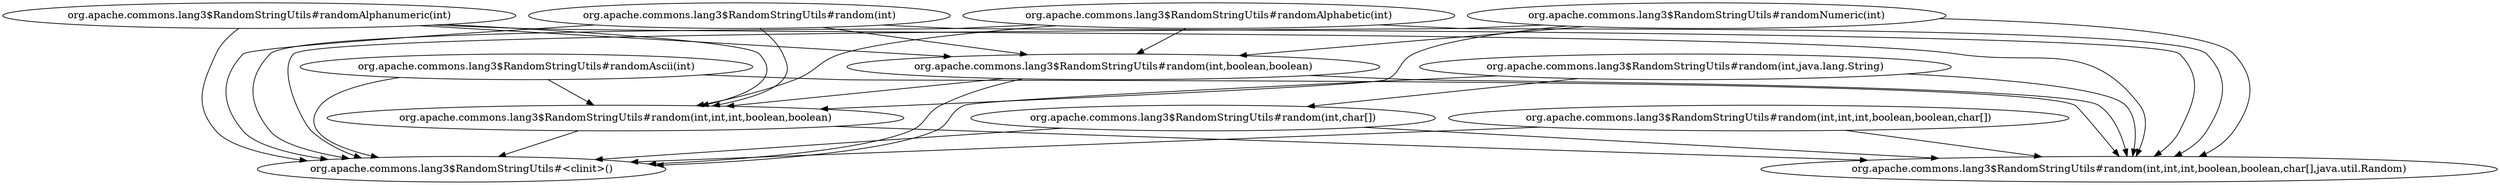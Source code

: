 digraph G {
  "org.apache.commons.lang3$RandomStringUtils#randomAlphabetic(int)" -> "org.apache.commons.lang3$RandomStringUtils#<clinit>()";
  "org.apache.commons.lang3$RandomStringUtils#randomAlphabetic(int)" -> "org.apache.commons.lang3$RandomStringUtils#random(int,int,int,boolean,boolean)";
  "org.apache.commons.lang3$RandomStringUtils#randomAlphabetic(int)" -> "org.apache.commons.lang3$RandomStringUtils#random(int,boolean,boolean)";
  "org.apache.commons.lang3$RandomStringUtils#randomAlphabetic(int)" -> "org.apache.commons.lang3$RandomStringUtils#random(int,int,int,boolean,boolean,char[],java.util.Random)";
  "org.apache.commons.lang3$RandomStringUtils#random(int,int,int,boolean,boolean)" -> "org.apache.commons.lang3$RandomStringUtils#<clinit>()";
  "org.apache.commons.lang3$RandomStringUtils#random(int,int,int,boolean,boolean)" -> "org.apache.commons.lang3$RandomStringUtils#random(int,int,int,boolean,boolean,char[],java.util.Random)";
  "org.apache.commons.lang3$RandomStringUtils#random(int,boolean,boolean)" -> "org.apache.commons.lang3$RandomStringUtils#<clinit>()";
  "org.apache.commons.lang3$RandomStringUtils#random(int,boolean,boolean)" -> "org.apache.commons.lang3$RandomStringUtils#random(int,int,int,boolean,boolean)";
  "org.apache.commons.lang3$RandomStringUtils#random(int,boolean,boolean)" -> "org.apache.commons.lang3$RandomStringUtils#random(int,int,int,boolean,boolean,char[],java.util.Random)";
  "org.apache.commons.lang3$RandomStringUtils#random(int,char[])" -> "org.apache.commons.lang3$RandomStringUtils#<clinit>()";
  "org.apache.commons.lang3$RandomStringUtils#random(int,char[])" -> "org.apache.commons.lang3$RandomStringUtils#random(int,int,int,boolean,boolean,char[],java.util.Random)";
  "org.apache.commons.lang3$RandomStringUtils#random(int,java.lang.String)" -> "org.apache.commons.lang3$RandomStringUtils#random(int,char[])";
  "org.apache.commons.lang3$RandomStringUtils#random(int,java.lang.String)" -> "org.apache.commons.lang3$RandomStringUtils#<clinit>()";
  "org.apache.commons.lang3$RandomStringUtils#random(int,java.lang.String)" -> "org.apache.commons.lang3$RandomStringUtils#random(int,int,int,boolean,boolean,char[],java.util.Random)";
  "org.apache.commons.lang3$RandomStringUtils#randomAlphanumeric(int)" -> "org.apache.commons.lang3$RandomStringUtils#<clinit>()";
  "org.apache.commons.lang3$RandomStringUtils#randomAlphanumeric(int)" -> "org.apache.commons.lang3$RandomStringUtils#random(int,int,int,boolean,boolean)";
  "org.apache.commons.lang3$RandomStringUtils#randomAlphanumeric(int)" -> "org.apache.commons.lang3$RandomStringUtils#random(int,boolean,boolean)";
  "org.apache.commons.lang3$RandomStringUtils#randomAlphanumeric(int)" -> "org.apache.commons.lang3$RandomStringUtils#random(int,int,int,boolean,boolean,char[],java.util.Random)";
  "org.apache.commons.lang3$RandomStringUtils#random(int)" -> "org.apache.commons.lang3$RandomStringUtils#<clinit>()";
  "org.apache.commons.lang3$RandomStringUtils#random(int)" -> "org.apache.commons.lang3$RandomStringUtils#random(int,int,int,boolean,boolean)";
  "org.apache.commons.lang3$RandomStringUtils#random(int)" -> "org.apache.commons.lang3$RandomStringUtils#random(int,boolean,boolean)";
  "org.apache.commons.lang3$RandomStringUtils#random(int)" -> "org.apache.commons.lang3$RandomStringUtils#random(int,int,int,boolean,boolean,char[],java.util.Random)";
  "org.apache.commons.lang3$RandomStringUtils#randomAscii(int)" -> "org.apache.commons.lang3$RandomStringUtils#<clinit>()";
  "org.apache.commons.lang3$RandomStringUtils#randomAscii(int)" -> "org.apache.commons.lang3$RandomStringUtils#random(int,int,int,boolean,boolean)";
  "org.apache.commons.lang3$RandomStringUtils#randomAscii(int)" -> "org.apache.commons.lang3$RandomStringUtils#random(int,int,int,boolean,boolean,char[],java.util.Random)";
  "org.apache.commons.lang3$RandomStringUtils#randomNumeric(int)" -> "org.apache.commons.lang3$RandomStringUtils#<clinit>()";
  "org.apache.commons.lang3$RandomStringUtils#randomNumeric(int)" -> "org.apache.commons.lang3$RandomStringUtils#random(int,int,int,boolean,boolean)";
  "org.apache.commons.lang3$RandomStringUtils#randomNumeric(int)" -> "org.apache.commons.lang3$RandomStringUtils#random(int,boolean,boolean)";
  "org.apache.commons.lang3$RandomStringUtils#randomNumeric(int)" -> "org.apache.commons.lang3$RandomStringUtils#random(int,int,int,boolean,boolean,char[],java.util.Random)";
  "org.apache.commons.lang3$RandomStringUtils#random(int,int,int,boolean,boolean,char[])" -> "org.apache.commons.lang3$RandomStringUtils#<clinit>()";
  "org.apache.commons.lang3$RandomStringUtils#random(int,int,int,boolean,boolean,char[])" -> "org.apache.commons.lang3$RandomStringUtils#random(int,int,int,boolean,boolean,char[],java.util.Random)";
}
